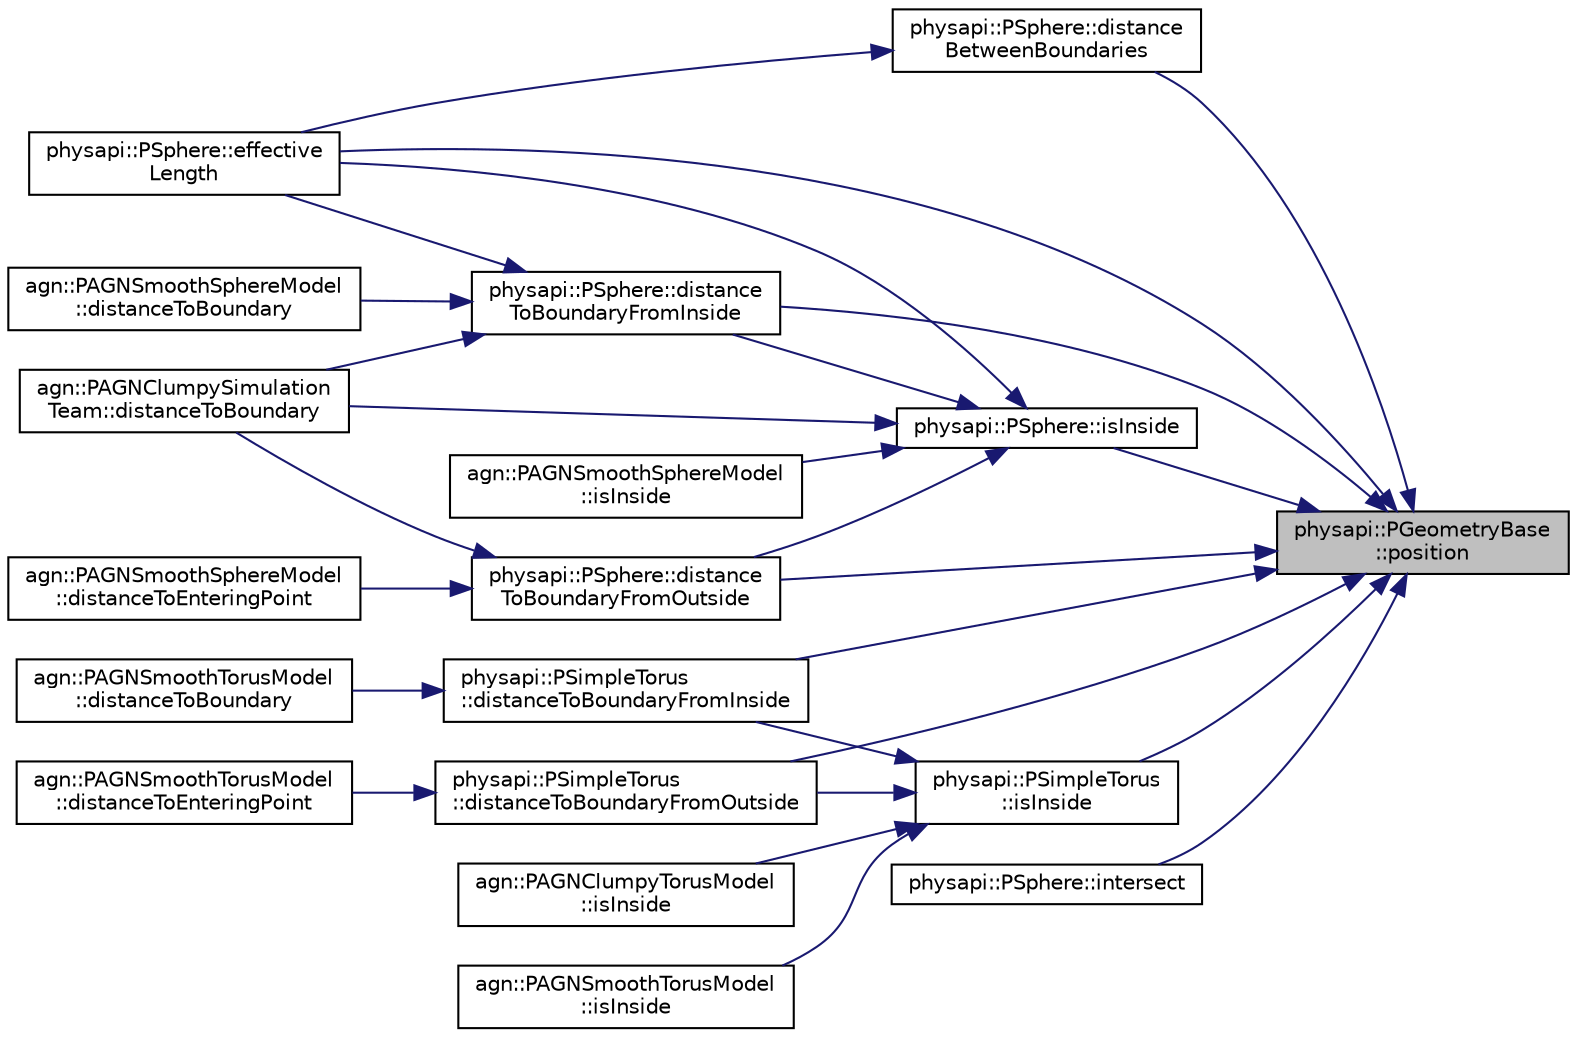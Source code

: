 digraph "physapi::PGeometryBase::position"
{
 // LATEX_PDF_SIZE
  edge [fontname="Helvetica",fontsize="10",labelfontname="Helvetica",labelfontsize="10"];
  node [fontname="Helvetica",fontsize="10",shape=record];
  rankdir="RL";
  Node1 [label="physapi::PGeometryBase\l::position",height=0.2,width=0.4,color="black", fillcolor="grey75", style="filled", fontcolor="black",tooltip="Get the position of the object."];
  Node1 -> Node2 [dir="back",color="midnightblue",fontsize="10",style="solid"];
  Node2 [label="physapi::PSphere::distance\lBetweenBoundaries",height=0.2,width=0.4,color="black", fillcolor="white", style="filled",URL="$classphysapi_1_1_p_sphere.html#a9620a9bf73a2fbac24c701487921a5ae",tooltip="Get the distance from one boundary to another on the given line."];
  Node2 -> Node3 [dir="back",color="midnightblue",fontsize="10",style="solid"];
  Node3 [label="physapi::PSphere::effective\lLength",height=0.2,width=0.4,color="black", fillcolor="white", style="filled",URL="$classphysapi_1_1_p_sphere.html#a3004e94d16b896bd17159ee9a0b639ed",tooltip="Get the length inside the geometry starting from a position."];
  Node1 -> Node4 [dir="back",color="midnightblue",fontsize="10",style="solid"];
  Node4 [label="physapi::PSphere::distance\lToBoundaryFromInside",height=0.2,width=0.4,color="black", fillcolor="white", style="filled",URL="$classphysapi_1_1_p_sphere.html#aa6666b385c620c468e6fae456c22f38c",tooltip="Get the distance to the geometry's boundaries from an inside point."];
  Node4 -> Node5 [dir="back",color="midnightblue",fontsize="10",style="solid"];
  Node5 [label="agn::PAGNSmoothSphereModel\l::distanceToBoundary",height=0.2,width=0.4,color="black", fillcolor="white", style="filled",URL="$classagn_1_1_p_a_g_n_smooth_sphere_model.html#a64494fc9cca719eb6c53c7fe551ec96d",tooltip=" "];
  Node4 -> Node6 [dir="back",color="midnightblue",fontsize="10",style="solid"];
  Node6 [label="agn::PAGNClumpySimulation\lTeam::distanceToBoundary",height=0.2,width=0.4,color="black", fillcolor="white", style="filled",URL="$classagn_1_1_p_a_g_n_clumpy_simulation_team.html#ac34a1368c306ff75648d347a2d3208fe",tooltip=" "];
  Node4 -> Node3 [dir="back",color="midnightblue",fontsize="10",style="solid"];
  Node1 -> Node7 [dir="back",color="midnightblue",fontsize="10",style="solid"];
  Node7 [label="physapi::PSimpleTorus\l::distanceToBoundaryFromInside",height=0.2,width=0.4,color="black", fillcolor="white", style="filled",URL="$classphysapi_1_1_p_simple_torus.html#ad39bb1aa9c6b348b8f0aa130d125dfb9",tooltip="Get the distance to the geometry's boundaries from an inside point."];
  Node7 -> Node8 [dir="back",color="midnightblue",fontsize="10",style="solid"];
  Node8 [label="agn::PAGNSmoothTorusModel\l::distanceToBoundary",height=0.2,width=0.4,color="black", fillcolor="white", style="filled",URL="$classagn_1_1_p_a_g_n_smooth_torus_model.html#a51d41fbe24184640a2653af5b95c3b75",tooltip=" "];
  Node1 -> Node9 [dir="back",color="midnightblue",fontsize="10",style="solid"];
  Node9 [label="physapi::PSphere::distance\lToBoundaryFromOutside",height=0.2,width=0.4,color="black", fillcolor="white", style="filled",URL="$classphysapi_1_1_p_sphere.html#a33ee0588a73fe7f1e55be847b94ec3b5",tooltip="Get the distance to the geometry's boundaries from an outside point."];
  Node9 -> Node6 [dir="back",color="midnightblue",fontsize="10",style="solid"];
  Node9 -> Node10 [dir="back",color="midnightblue",fontsize="10",style="solid"];
  Node10 [label="agn::PAGNSmoothSphereModel\l::distanceToEnteringPoint",height=0.2,width=0.4,color="black", fillcolor="white", style="filled",URL="$classagn_1_1_p_a_g_n_smooth_sphere_model.html#a80b21e04fa500ad9e635b2670cfa4d5f",tooltip=" "];
  Node1 -> Node11 [dir="back",color="midnightblue",fontsize="10",style="solid"];
  Node11 [label="physapi::PSimpleTorus\l::distanceToBoundaryFromOutside",height=0.2,width=0.4,color="black", fillcolor="white", style="filled",URL="$classphysapi_1_1_p_simple_torus.html#ac99f96b476bd37e6ceebbc7ede24265e",tooltip="Get the distance to the geometry's boundaries from an outside point."];
  Node11 -> Node12 [dir="back",color="midnightblue",fontsize="10",style="solid"];
  Node12 [label="agn::PAGNSmoothTorusModel\l::distanceToEnteringPoint",height=0.2,width=0.4,color="black", fillcolor="white", style="filled",URL="$classagn_1_1_p_a_g_n_smooth_torus_model.html#a9ce6ebecbbd725067308412d1762aee8",tooltip=" "];
  Node1 -> Node3 [dir="back",color="midnightblue",fontsize="10",style="solid"];
  Node1 -> Node13 [dir="back",color="midnightblue",fontsize="10",style="solid"];
  Node13 [label="physapi::PSphere::intersect",height=0.2,width=0.4,color="black", fillcolor="white", style="filled",URL="$classphysapi_1_1_p_sphere.html#a295dfdac55ec0bedd562fc36baeb3f8a",tooltip="Check if the given geometry intersects with other geometry."];
  Node1 -> Node14 [dir="back",color="midnightblue",fontsize="10",style="solid"];
  Node14 [label="physapi::PSphere::isInside",height=0.2,width=0.4,color="black", fillcolor="white", style="filled",URL="$classphysapi_1_1_p_sphere.html#aca847ee885f7f7d9476cfc2ab5dc2cad",tooltip="Check if the given point is inside the geometry."];
  Node14 -> Node6 [dir="back",color="midnightblue",fontsize="10",style="solid"];
  Node14 -> Node4 [dir="back",color="midnightblue",fontsize="10",style="solid"];
  Node14 -> Node9 [dir="back",color="midnightblue",fontsize="10",style="solid"];
  Node14 -> Node3 [dir="back",color="midnightblue",fontsize="10",style="solid"];
  Node14 -> Node15 [dir="back",color="midnightblue",fontsize="10",style="solid"];
  Node15 [label="agn::PAGNSmoothSphereModel\l::isInside",height=0.2,width=0.4,color="black", fillcolor="white", style="filled",URL="$classagn_1_1_p_a_g_n_smooth_sphere_model.html#a8be8d2c48e104be46fa7b832a558d4ac",tooltip=" "];
  Node1 -> Node16 [dir="back",color="midnightblue",fontsize="10",style="solid"];
  Node16 [label="physapi::PSimpleTorus\l::isInside",height=0.2,width=0.4,color="black", fillcolor="white", style="filled",URL="$classphysapi_1_1_p_simple_torus.html#a377f278cd3cd37352d503a4a93e5f8d6",tooltip="Check if the given point is inside the geometry."];
  Node16 -> Node7 [dir="back",color="midnightblue",fontsize="10",style="solid"];
  Node16 -> Node11 [dir="back",color="midnightblue",fontsize="10",style="solid"];
  Node16 -> Node17 [dir="back",color="midnightblue",fontsize="10",style="solid"];
  Node17 [label="agn::PAGNSmoothTorusModel\l::isInside",height=0.2,width=0.4,color="black", fillcolor="white", style="filled",URL="$classagn_1_1_p_a_g_n_smooth_torus_model.html#a5df3c55e4af94f2393547b4729d3ab1c",tooltip=" "];
  Node16 -> Node18 [dir="back",color="midnightblue",fontsize="10",style="solid"];
  Node18 [label="agn::PAGNClumpyTorusModel\l::isInside",height=0.2,width=0.4,color="black", fillcolor="white", style="filled",URL="$classagn_1_1_p_a_g_n_clumpy_torus_model.html#ae1a696b6f119f018928ff367a9a4aff3",tooltip=" "];
}
